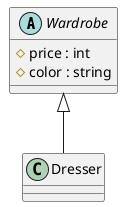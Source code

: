@startuml AbstractFactory

abstract class Wardrobe {
    #price : int
    #color : string
}

class Dresser {

}

class Dresser extends Wardrobe
@enduml